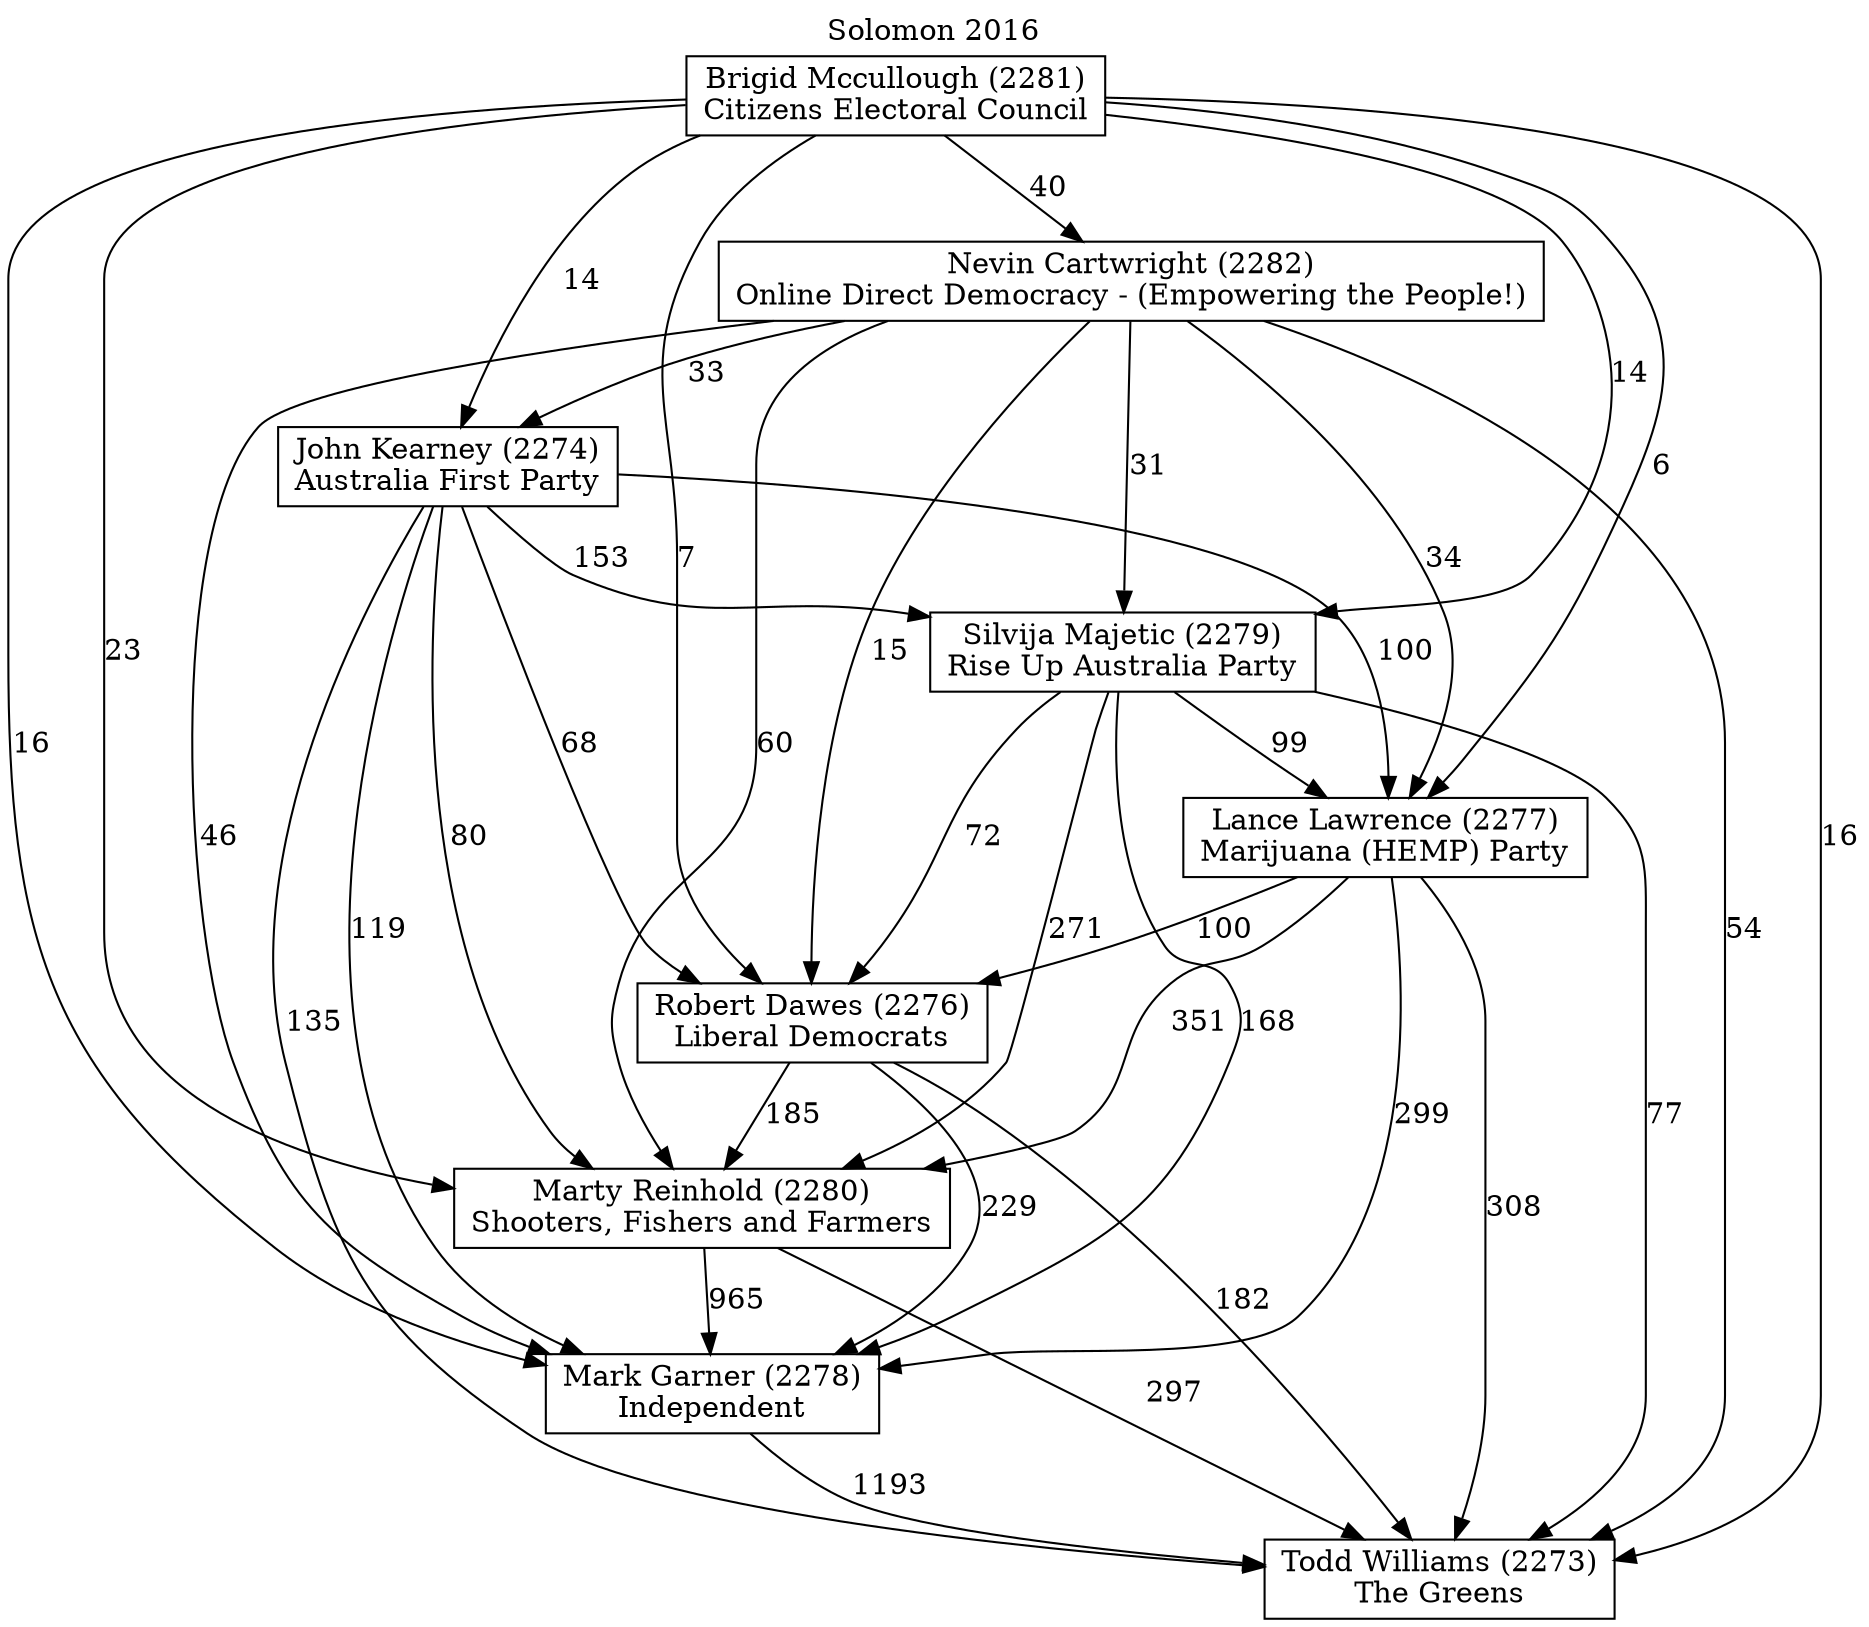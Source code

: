// House preference flow
digraph "Todd Williams (2273)_Solomon_2016" {
	graph [label="Solomon 2016" labelloc=t mclimit=10]
	node [shape=box]
	"Lance Lawrence (2277)" [label="Lance Lawrence (2277)
Marijuana (HEMP) Party"]
	"John Kearney (2274)" [label="John Kearney (2274)
Australia First Party"]
	"Robert Dawes (2276)" [label="Robert Dawes (2276)
Liberal Democrats"]
	"Mark Garner (2278)" [label="Mark Garner (2278)
Independent"]
	"Brigid Mccullough (2281)" [label="Brigid Mccullough (2281)
Citizens Electoral Council"]
	"Marty Reinhold (2280)" [label="Marty Reinhold (2280)
Shooters, Fishers and Farmers"]
	"Nevin Cartwright (2282)" [label="Nevin Cartwright (2282)
Online Direct Democracy - (Empowering the People!)"]
	"Todd Williams (2273)" [label="Todd Williams (2273)
The Greens"]
	"Silvija Majetic (2279)" [label="Silvija Majetic (2279)
Rise Up Australia Party"]
	"Robert Dawes (2276)" -> "Mark Garner (2278)" [label=229]
	"Nevin Cartwright (2282)" -> "Robert Dawes (2276)" [label=15]
	"Nevin Cartwright (2282)" -> "Mark Garner (2278)" [label=46]
	"John Kearney (2274)" -> "Robert Dawes (2276)" [label=68]
	"Robert Dawes (2276)" -> "Marty Reinhold (2280)" [label=185]
	"Silvija Majetic (2279)" -> "Marty Reinhold (2280)" [label=271]
	"Marty Reinhold (2280)" -> "Mark Garner (2278)" [label=965]
	"Brigid Mccullough (2281)" -> "John Kearney (2274)" [label=14]
	"John Kearney (2274)" -> "Todd Williams (2273)" [label=135]
	"Silvija Majetic (2279)" -> "Robert Dawes (2276)" [label=72]
	"John Kearney (2274)" -> "Marty Reinhold (2280)" [label=80]
	"Mark Garner (2278)" -> "Todd Williams (2273)" [label=1193]
	"Brigid Mccullough (2281)" -> "Lance Lawrence (2277)" [label=6]
	"Lance Lawrence (2277)" -> "Robert Dawes (2276)" [label=100]
	"John Kearney (2274)" -> "Silvija Majetic (2279)" [label=153]
	"Brigid Mccullough (2281)" -> "Todd Williams (2273)" [label=16]
	"John Kearney (2274)" -> "Lance Lawrence (2277)" [label=100]
	"Brigid Mccullough (2281)" -> "Nevin Cartwright (2282)" [label=40]
	"Lance Lawrence (2277)" -> "Mark Garner (2278)" [label=299]
	"Lance Lawrence (2277)" -> "Marty Reinhold (2280)" [label=351]
	"Nevin Cartwright (2282)" -> "Silvija Majetic (2279)" [label=31]
	"Brigid Mccullough (2281)" -> "Robert Dawes (2276)" [label=7]
	"Silvija Majetic (2279)" -> "Mark Garner (2278)" [label=168]
	"Marty Reinhold (2280)" -> "Todd Williams (2273)" [label=297]
	"Brigid Mccullough (2281)" -> "Marty Reinhold (2280)" [label=23]
	"Nevin Cartwright (2282)" -> "Todd Williams (2273)" [label=54]
	"Lance Lawrence (2277)" -> "Todd Williams (2273)" [label=308]
	"Silvija Majetic (2279)" -> "Lance Lawrence (2277)" [label=99]
	"John Kearney (2274)" -> "Mark Garner (2278)" [label=119]
	"Nevin Cartwright (2282)" -> "Lance Lawrence (2277)" [label=34]
	"Brigid Mccullough (2281)" -> "Mark Garner (2278)" [label=16]
	"Nevin Cartwright (2282)" -> "Marty Reinhold (2280)" [label=60]
	"Brigid Mccullough (2281)" -> "Silvija Majetic (2279)" [label=14]
	"Robert Dawes (2276)" -> "Todd Williams (2273)" [label=182]
	"Nevin Cartwright (2282)" -> "John Kearney (2274)" [label=33]
	"Silvija Majetic (2279)" -> "Todd Williams (2273)" [label=77]
}
